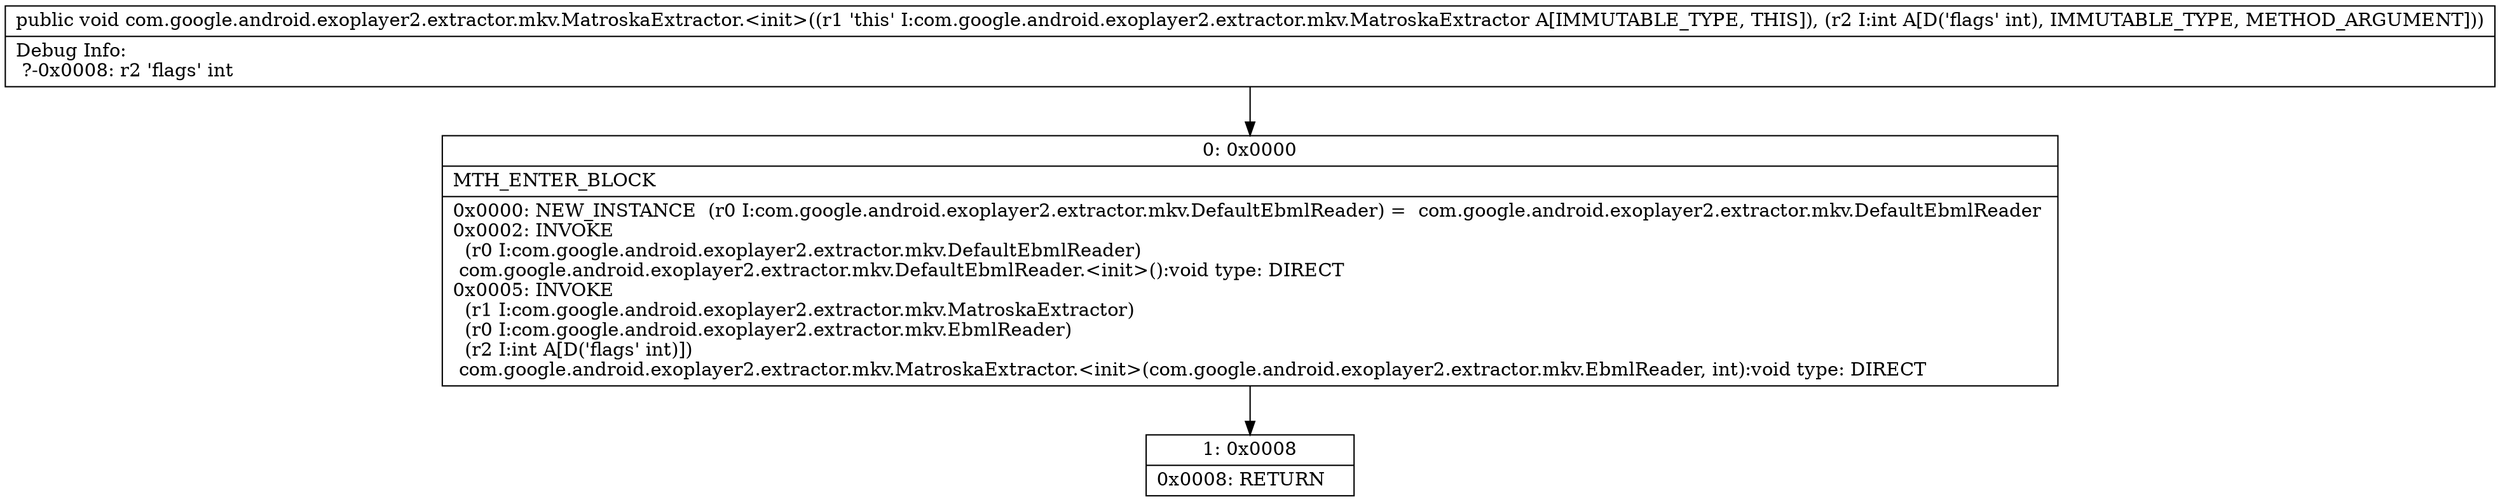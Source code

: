 digraph "CFG forcom.google.android.exoplayer2.extractor.mkv.MatroskaExtractor.\<init\>(I)V" {
Node_0 [shape=record,label="{0\:\ 0x0000|MTH_ENTER_BLOCK\l|0x0000: NEW_INSTANCE  (r0 I:com.google.android.exoplayer2.extractor.mkv.DefaultEbmlReader) =  com.google.android.exoplayer2.extractor.mkv.DefaultEbmlReader \l0x0002: INVOKE  \l  (r0 I:com.google.android.exoplayer2.extractor.mkv.DefaultEbmlReader)\l com.google.android.exoplayer2.extractor.mkv.DefaultEbmlReader.\<init\>():void type: DIRECT \l0x0005: INVOKE  \l  (r1 I:com.google.android.exoplayer2.extractor.mkv.MatroskaExtractor)\l  (r0 I:com.google.android.exoplayer2.extractor.mkv.EbmlReader)\l  (r2 I:int A[D('flags' int)])\l com.google.android.exoplayer2.extractor.mkv.MatroskaExtractor.\<init\>(com.google.android.exoplayer2.extractor.mkv.EbmlReader, int):void type: DIRECT \l}"];
Node_1 [shape=record,label="{1\:\ 0x0008|0x0008: RETURN   \l}"];
MethodNode[shape=record,label="{public void com.google.android.exoplayer2.extractor.mkv.MatroskaExtractor.\<init\>((r1 'this' I:com.google.android.exoplayer2.extractor.mkv.MatroskaExtractor A[IMMUTABLE_TYPE, THIS]), (r2 I:int A[D('flags' int), IMMUTABLE_TYPE, METHOD_ARGUMENT]))  | Debug Info:\l  ?\-0x0008: r2 'flags' int\l}"];
MethodNode -> Node_0;
Node_0 -> Node_1;
}

